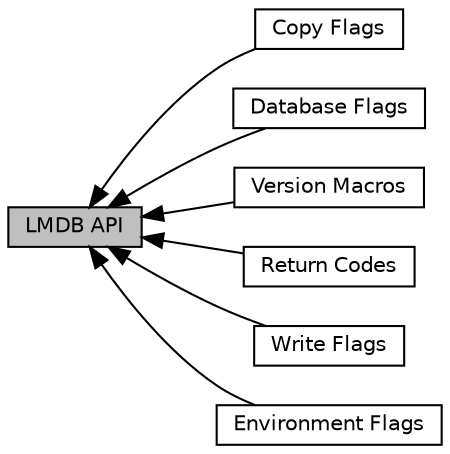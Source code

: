 digraph "LMDB API"
{
  edge [fontname="Helvetica",fontsize="10",labelfontname="Helvetica",labelfontsize="10"];
  node [fontname="Helvetica",fontsize="10",shape=record];
  rankdir=LR;
  Node5 [label="Copy Flags",height=0.2,width=0.4,color="black", fillcolor="white", style="filled",URL="$group__mdb__copy.html"];
  Node0 [label="LMDB API",height=0.2,width=0.4,color="black", fillcolor="grey75", style="filled", fontcolor="black"];
  Node3 [label="Database Flags",height=0.2,width=0.4,color="black", fillcolor="white", style="filled",URL="$group__mdb__dbi__open.html"];
  Node1 [label="Version Macros",height=0.2,width=0.4,color="black", fillcolor="white", style="filled",URL="$group___version.html"];
  Node6 [label="Return Codes",height=0.2,width=0.4,color="black", fillcolor="white", style="filled",URL="$group__errors.html"];
  Node4 [label="Write Flags",height=0.2,width=0.4,color="black", fillcolor="white", style="filled",URL="$group__mdb__put.html"];
  Node2 [label="Environment Flags",height=0.2,width=0.4,color="black", fillcolor="white", style="filled",URL="$group__mdb__env.html"];
  Node0->Node1 [shape=plaintext, dir="back", style="solid"];
  Node0->Node2 [shape=plaintext, dir="back", style="solid"];
  Node0->Node3 [shape=plaintext, dir="back", style="solid"];
  Node0->Node4 [shape=plaintext, dir="back", style="solid"];
  Node0->Node5 [shape=plaintext, dir="back", style="solid"];
  Node0->Node6 [shape=plaintext, dir="back", style="solid"];
}
